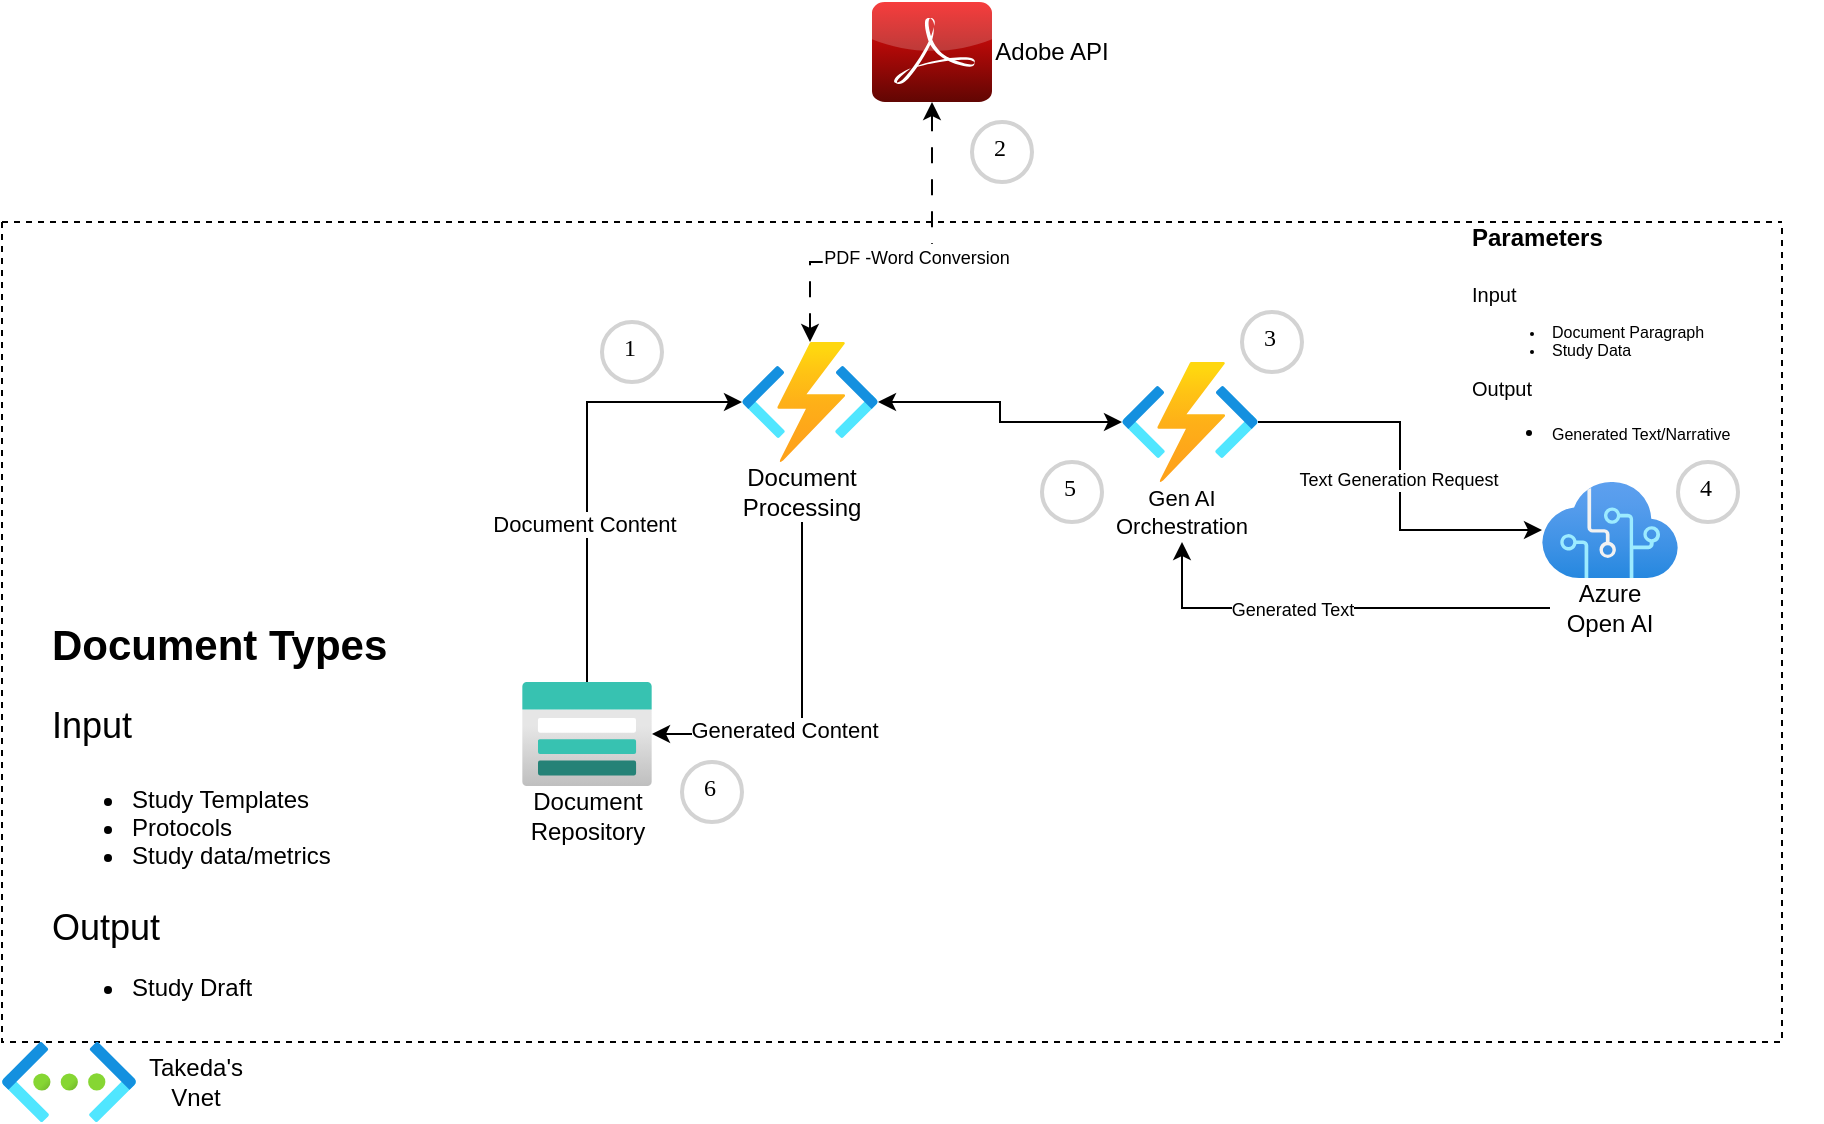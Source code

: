 <mxfile version="24.0.2" type="github" pages="2">
  <diagram name="DP6" id="vg8kRQ7VqG9REw9UbkT7">
    <mxGraphModel dx="1683" dy="926" grid="1" gridSize="10" guides="1" tooltips="1" connect="1" arrows="1" fold="1" page="1" pageScale="1" pageWidth="1100" pageHeight="850" math="0" shadow="0">
      <root>
        <mxCell id="0" />
        <mxCell id="1" parent="0" />
        <mxCell id="An5uoQsc5kw1Rvwus5Lk-8" value="" style="dashed=0;outlineConnect=0;html=1;align=center;labelPosition=center;verticalLabelPosition=bottom;verticalAlign=top;shape=mxgraph.webicons.adobe_pdf;fillColor=#F40C0C;gradientColor=#610603" vertex="1" parent="1">
          <mxGeometry x="485" y="30" width="60" height="50" as="geometry" />
        </mxCell>
        <mxCell id="An5uoQsc5kw1Rvwus5Lk-39" style="edgeStyle=orthogonalEdgeStyle;rounded=0;orthogonalLoop=1;jettySize=auto;html=1;dashed=1;dashPattern=8 8;startArrow=classic;startFill=1;" edge="1" parent="1" source="An5uoQsc5kw1Rvwus5Lk-1" target="An5uoQsc5kw1Rvwus5Lk-8">
          <mxGeometry relative="1" as="geometry">
            <Array as="points">
              <mxPoint x="454" y="160" />
              <mxPoint x="515" y="160" />
            </Array>
          </mxGeometry>
        </mxCell>
        <mxCell id="An5uoQsc5kw1Rvwus5Lk-43" value="&lt;font style=&quot;font-size: 9px;&quot;&gt;PDF -Word Conversion&lt;/font&gt;" style="edgeLabel;html=1;align=center;verticalAlign=middle;resizable=0;points=[];" vertex="1" connectable="0" parent="An5uoQsc5kw1Rvwus5Lk-39">
          <mxGeometry x="0.029" y="3" relative="1" as="geometry">
            <mxPoint as="offset" />
          </mxGeometry>
        </mxCell>
        <mxCell id="An5uoQsc5kw1Rvwus5Lk-40" value="Adobe API" style="text;strokeColor=none;align=center;fillColor=none;html=1;verticalAlign=middle;whiteSpace=wrap;rounded=0;" vertex="1" parent="1">
          <mxGeometry x="545" y="40" width="60" height="30" as="geometry" />
        </mxCell>
        <mxCell id="An5uoQsc5kw1Rvwus5Lk-42" value="" style="group" vertex="1" connectable="0" parent="1">
          <mxGeometry x="50" y="140" width="910" height="450" as="geometry" />
        </mxCell>
        <mxCell id="An5uoQsc5kw1Rvwus5Lk-9" value="" style="swimlane;startSize=0;dashed=1;movable=1;resizable=1;rotatable=1;deletable=1;editable=1;locked=0;connectable=1;" vertex="1" parent="An5uoQsc5kw1Rvwus5Lk-42">
          <mxGeometry width="890" height="410" as="geometry" />
        </mxCell>
        <mxCell id="An5uoQsc5kw1Rvwus5Lk-13" style="edgeStyle=orthogonalEdgeStyle;rounded=0;orthogonalLoop=1;jettySize=auto;html=1;startArrow=classic;startFill=1;endArrow=none;endFill=0;" edge="1" parent="An5uoQsc5kw1Rvwus5Lk-9" source="An5uoQsc5kw1Rvwus5Lk-1" target="An5uoQsc5kw1Rvwus5Lk-2">
          <mxGeometry relative="1" as="geometry" />
        </mxCell>
        <mxCell id="An5uoQsc5kw1Rvwus5Lk-25" value="Document Content" style="edgeLabel;html=1;align=center;verticalAlign=middle;resizable=0;points=[];" vertex="1" connectable="0" parent="An5uoQsc5kw1Rvwus5Lk-13">
          <mxGeometry x="0.27" y="-2" relative="1" as="geometry">
            <mxPoint as="offset" />
          </mxGeometry>
        </mxCell>
        <mxCell id="An5uoQsc5kw1Rvwus5Lk-19" style="edgeStyle=orthogonalEdgeStyle;rounded=0;orthogonalLoop=1;jettySize=auto;html=1;startArrow=none;startFill=0;" edge="1" parent="An5uoQsc5kw1Rvwus5Lk-9" source="An5uoQsc5kw1Rvwus5Lk-11" target="An5uoQsc5kw1Rvwus5Lk-3">
          <mxGeometry relative="1" as="geometry" />
        </mxCell>
        <mxCell id="An5uoQsc5kw1Rvwus5Lk-30" value="Text Generation Request" style="edgeLabel;html=1;align=center;verticalAlign=middle;resizable=0;points=[];fontSize=9;" vertex="1" connectable="0" parent="An5uoQsc5kw1Rvwus5Lk-19">
          <mxGeometry x="0.018" y="-1" relative="1" as="geometry">
            <mxPoint as="offset" />
          </mxGeometry>
        </mxCell>
        <mxCell id="An5uoQsc5kw1Rvwus5Lk-11" value="" style="image;aspect=fixed;html=1;points=[];align=center;fontSize=12;image=img/lib/azure2/compute/Function_Apps.svg;" vertex="1" parent="An5uoQsc5kw1Rvwus5Lk-9">
          <mxGeometry x="560" y="70" width="68" height="60" as="geometry" />
        </mxCell>
        <mxCell id="An5uoQsc5kw1Rvwus5Lk-16" value="&lt;h1&gt;&lt;font style=&quot;font-size: 21px;&quot;&gt;Document Types&lt;/font&gt;&lt;/h1&gt;&lt;h1 style=&quot;font-size: 18px;&quot;&gt;&lt;font style=&quot;font-weight: normal; font-size: 18px;&quot;&gt;Input&lt;/font&gt;&lt;/h1&gt;&lt;div style=&quot;font-size: 18px;&quot;&gt;&lt;font style=&quot;font-size: 18px;&quot;&gt;&lt;ul style=&quot;&quot;&gt;&lt;li style=&quot;font-size: 12px;&quot;&gt;Study Templates&lt;/li&gt;&lt;li style=&quot;font-size: 12px;&quot;&gt;Protocols&lt;/li&gt;&lt;li style=&quot;font-size: 12px;&quot;&gt;Study data/metrics&lt;/li&gt;&lt;/ul&gt;&lt;/font&gt;&lt;/div&gt;&lt;div&gt;&lt;font style=&quot;&quot;&gt;&lt;font style=&quot;font-size: 18px;&quot;&gt;Output&lt;/font&gt;&lt;br&gt;&lt;/font&gt;&lt;/div&gt;&lt;ul style=&quot;&quot;&gt;&lt;li&gt;&lt;span style=&quot;background-color: initial;&quot;&gt;Study Draft&lt;/span&gt;&lt;br&gt;&lt;/li&gt;&lt;/ul&gt;" style="text;html=1;spacing=5;spacingTop=-20;whiteSpace=wrap;overflow=hidden;rounded=0;" vertex="1" parent="An5uoQsc5kw1Rvwus5Lk-9">
          <mxGeometry x="20" y="190.75" width="210" height="219.25" as="geometry" />
        </mxCell>
        <mxCell id="An5uoQsc5kw1Rvwus5Lk-17" value="" style="group" vertex="1" connectable="0" parent="An5uoQsc5kw1Rvwus5Lk-9">
          <mxGeometry x="260" y="230" width="65" height="82" as="geometry" />
        </mxCell>
        <mxCell id="An5uoQsc5kw1Rvwus5Lk-2" value="" style="image;aspect=fixed;html=1;points=[];align=center;fontSize=12;image=img/lib/azure2/storage/Storage_Accounts.svg;" vertex="1" parent="An5uoQsc5kw1Rvwus5Lk-17">
          <mxGeometry width="65" height="52" as="geometry" />
        </mxCell>
        <mxCell id="An5uoQsc5kw1Rvwus5Lk-12" value="Document Repository" style="text;strokeColor=none;align=center;fillColor=none;html=1;verticalAlign=middle;whiteSpace=wrap;rounded=0;" vertex="1" parent="An5uoQsc5kw1Rvwus5Lk-17">
          <mxGeometry x="2.5" y="52" width="60" height="30" as="geometry" />
        </mxCell>
        <mxCell id="An5uoQsc5kw1Rvwus5Lk-22" value="" style="group;fontSize=11;" vertex="1" connectable="0" parent="An5uoQsc5kw1Rvwus5Lk-9">
          <mxGeometry x="770" y="130" width="68" height="78" as="geometry" />
        </mxCell>
        <mxCell id="An5uoQsc5kw1Rvwus5Lk-3" value="" style="image;aspect=fixed;html=1;points=[];align=center;fontSize=12;image=img/lib/azure2/ai_machine_learning/Cognitive_Services.svg;" vertex="1" parent="An5uoQsc5kw1Rvwus5Lk-22">
          <mxGeometry width="68" height="48" as="geometry" />
        </mxCell>
        <mxCell id="An5uoQsc5kw1Rvwus5Lk-20" value="Azure Open AI" style="text;strokeColor=none;align=center;fillColor=none;html=1;verticalAlign=middle;whiteSpace=wrap;rounded=0;" vertex="1" parent="An5uoQsc5kw1Rvwus5Lk-22">
          <mxGeometry x="4" y="48" width="60" height="30" as="geometry" />
        </mxCell>
        <mxCell id="An5uoQsc5kw1Rvwus5Lk-23" value="" style="group;fontSize=11;" vertex="1" connectable="0" parent="An5uoQsc5kw1Rvwus5Lk-9">
          <mxGeometry x="370" y="60" width="68" height="90" as="geometry" />
        </mxCell>
        <mxCell id="An5uoQsc5kw1Rvwus5Lk-1" value="" style="image;aspect=fixed;html=1;points=[];align=center;fontSize=12;image=img/lib/azure2/compute/Function_Apps.svg;" vertex="1" parent="An5uoQsc5kw1Rvwus5Lk-23">
          <mxGeometry width="68" height="60" as="geometry" />
        </mxCell>
        <mxCell id="An5uoQsc5kw1Rvwus5Lk-18" value="Document Processing" style="text;strokeColor=none;align=center;fillColor=none;html=1;verticalAlign=middle;whiteSpace=wrap;rounded=0;" vertex="1" parent="An5uoQsc5kw1Rvwus5Lk-23">
          <mxGeometry y="60" width="60" height="30" as="geometry" />
        </mxCell>
        <mxCell id="An5uoQsc5kw1Rvwus5Lk-24" value="Gen AI Orchestration" style="text;strokeColor=none;align=center;fillColor=none;html=1;verticalAlign=middle;whiteSpace=wrap;rounded=0;fontSize=11;" vertex="1" parent="An5uoQsc5kw1Rvwus5Lk-9">
          <mxGeometry x="560" y="130" width="60" height="30" as="geometry" />
        </mxCell>
        <mxCell id="An5uoQsc5kw1Rvwus5Lk-31" style="edgeStyle=orthogonalEdgeStyle;rounded=0;orthogonalLoop=1;jettySize=auto;html=1;" edge="1" parent="An5uoQsc5kw1Rvwus5Lk-9" source="An5uoQsc5kw1Rvwus5Lk-20" target="An5uoQsc5kw1Rvwus5Lk-24">
          <mxGeometry relative="1" as="geometry" />
        </mxCell>
        <mxCell id="An5uoQsc5kw1Rvwus5Lk-32" value="&lt;font style=&quot;font-size: 9px;&quot;&gt;Generated Text&lt;/font&gt;" style="edgeLabel;html=1;align=center;verticalAlign=middle;resizable=0;points=[];" vertex="1" connectable="0" parent="An5uoQsc5kw1Rvwus5Lk-31">
          <mxGeometry x="0.193" relative="1" as="geometry">
            <mxPoint as="offset" />
          </mxGeometry>
        </mxCell>
        <mxCell id="An5uoQsc5kw1Rvwus5Lk-35" style="edgeStyle=orthogonalEdgeStyle;rounded=0;orthogonalLoop=1;jettySize=auto;html=1;startArrow=none;startFill=0;endArrow=classic;endFill=1;" edge="1" parent="An5uoQsc5kw1Rvwus5Lk-9" target="An5uoQsc5kw1Rvwus5Lk-2">
          <mxGeometry relative="1" as="geometry">
            <mxPoint x="400" y="150" as="sourcePoint" />
            <mxPoint x="303" y="240" as="targetPoint" />
            <Array as="points">
              <mxPoint x="400" y="256" />
            </Array>
          </mxGeometry>
        </mxCell>
        <mxCell id="An5uoQsc5kw1Rvwus5Lk-36" value="Generated Content" style="edgeLabel;html=1;align=center;verticalAlign=middle;resizable=0;points=[];" vertex="1" connectable="0" parent="An5uoQsc5kw1Rvwus5Lk-35">
          <mxGeometry x="0.27" y="-2" relative="1" as="geometry">
            <mxPoint as="offset" />
          </mxGeometry>
        </mxCell>
        <mxCell id="An5uoQsc5kw1Rvwus5Lk-38" style="edgeStyle=orthogonalEdgeStyle;rounded=0;orthogonalLoop=1;jettySize=auto;html=1;startArrow=classic;startFill=1;" edge="1" parent="An5uoQsc5kw1Rvwus5Lk-9" source="An5uoQsc5kw1Rvwus5Lk-1" target="An5uoQsc5kw1Rvwus5Lk-11">
          <mxGeometry relative="1" as="geometry" />
        </mxCell>
        <mxCell id="An5uoQsc5kw1Rvwus5Lk-44" value="&lt;h1 style=&quot;&quot;&gt;&lt;font style=&quot;font-size: 12px;&quot;&gt;Parameters&lt;/font&gt;&lt;/h1&gt;&lt;h1 style=&quot;font-size: 10px;&quot;&gt;&lt;font style=&quot;font-weight: normal; font-size: 10px;&quot;&gt;Input&lt;/font&gt;&lt;/h1&gt;&lt;div style=&quot;font-size: 10px;&quot;&gt;&lt;font style=&quot;font-size: 8px;&quot;&gt;&lt;ul style=&quot;&quot;&gt;&lt;li style=&quot;&quot;&gt;Document Paragraph&lt;/li&gt;&lt;li style=&quot;&quot;&gt;Study Data&lt;/li&gt;&lt;/ul&gt;&lt;/font&gt;&lt;/div&gt;&lt;div style=&quot;font-size: 10px;&quot;&gt;&lt;font style=&quot;font-size: 10px;&quot;&gt;&lt;font style=&quot;font-size: 10px;&quot;&gt;Output&lt;/font&gt;&lt;br style=&quot;font-size: 10px;&quot;&gt;&lt;/font&gt;&lt;/div&gt;&lt;ul style=&quot;&quot;&gt;&lt;li style=&quot;&quot;&gt;&lt;span style=&quot;background-color: initial;&quot;&gt;&lt;font style=&quot;font-size: 8px;&quot;&gt;Generated Text/Narrative&lt;/font&gt;&lt;/span&gt;&lt;br style=&quot;font-size: 10px;&quot;&gt;&lt;/li&gt;&lt;/ul&gt;" style="text;html=1;spacing=5;spacingTop=-20;whiteSpace=wrap;overflow=hidden;rounded=0;fontSize=10;" vertex="1" parent="An5uoQsc5kw1Rvwus5Lk-9">
          <mxGeometry x="730" y="-10" width="150" height="140" as="geometry" />
        </mxCell>
        <mxCell id="An5uoQsc5kw1Rvwus5Lk-46" value="1" style="ellipse;whiteSpace=wrap;html=1;aspect=fixed;strokeWidth=2;fontFamily=Tahoma;spacingBottom=4;spacingRight=2;strokeColor=#d3d3d3;" vertex="1" parent="An5uoQsc5kw1Rvwus5Lk-9">
          <mxGeometry x="300" y="50" width="30" height="30" as="geometry" />
        </mxCell>
        <mxCell id="An5uoQsc5kw1Rvwus5Lk-48" value="3" style="ellipse;whiteSpace=wrap;html=1;aspect=fixed;strokeWidth=2;fontFamily=Tahoma;spacingBottom=4;spacingRight=2;strokeColor=#d3d3d3;" vertex="1" parent="An5uoQsc5kw1Rvwus5Lk-9">
          <mxGeometry x="620" y="45" width="30" height="30" as="geometry" />
        </mxCell>
        <mxCell id="An5uoQsc5kw1Rvwus5Lk-49" value="4" style="ellipse;whiteSpace=wrap;html=1;aspect=fixed;strokeWidth=2;fontFamily=Tahoma;spacingBottom=4;spacingRight=2;strokeColor=#d3d3d3;" vertex="1" parent="An5uoQsc5kw1Rvwus5Lk-9">
          <mxGeometry x="838" y="120" width="30" height="30" as="geometry" />
        </mxCell>
        <mxCell id="An5uoQsc5kw1Rvwus5Lk-51" value="5" style="ellipse;whiteSpace=wrap;html=1;aspect=fixed;strokeWidth=2;fontFamily=Tahoma;spacingBottom=4;spacingRight=2;strokeColor=#d3d3d3;" vertex="1" parent="An5uoQsc5kw1Rvwus5Lk-9">
          <mxGeometry x="520" y="120" width="30" height="30" as="geometry" />
        </mxCell>
        <mxCell id="An5uoQsc5kw1Rvwus5Lk-52" value="6" style="ellipse;whiteSpace=wrap;html=1;aspect=fixed;strokeWidth=2;fontFamily=Tahoma;spacingBottom=4;spacingRight=2;strokeColor=#d3d3d3;" vertex="1" parent="An5uoQsc5kw1Rvwus5Lk-9">
          <mxGeometry x="340" y="270" width="30" height="30" as="geometry" />
        </mxCell>
        <mxCell id="An5uoQsc5kw1Rvwus5Lk-41" value="" style="group" vertex="1" connectable="0" parent="An5uoQsc5kw1Rvwus5Lk-42">
          <mxGeometry y="410" width="127" height="40" as="geometry" />
        </mxCell>
        <mxCell id="An5uoQsc5kw1Rvwus5Lk-6" value="" style="image;aspect=fixed;html=1;points=[];align=center;fontSize=12;image=img/lib/azure2/networking/Virtual_Networks.svg;" vertex="1" parent="An5uoQsc5kw1Rvwus5Lk-41">
          <mxGeometry width="67" height="40" as="geometry" />
        </mxCell>
        <mxCell id="An5uoQsc5kw1Rvwus5Lk-10" value="Takeda&#39;s Vnet" style="text;strokeColor=none;align=center;fillColor=none;html=1;verticalAlign=middle;whiteSpace=wrap;rounded=0;" vertex="1" parent="An5uoQsc5kw1Rvwus5Lk-41">
          <mxGeometry x="67" y="5" width="60" height="30" as="geometry" />
        </mxCell>
        <mxCell id="An5uoQsc5kw1Rvwus5Lk-47" value="2" style="ellipse;whiteSpace=wrap;html=1;aspect=fixed;strokeWidth=2;fontFamily=Tahoma;spacingBottom=4;spacingRight=2;strokeColor=#d3d3d3;" vertex="1" parent="1">
          <mxGeometry x="535" y="90" width="30" height="30" as="geometry" />
        </mxCell>
      </root>
    </mxGraphModel>
  </diagram>
  <diagram id="Hx23GZ0tm0sFFiwT2rf0" name="Document Scanner">
    <mxGraphModel dx="1683" dy="926" grid="1" gridSize="10" guides="1" tooltips="1" connect="1" arrows="1" fold="1" page="1" pageScale="1" pageWidth="1100" pageHeight="850" math="0" shadow="0">
      <root>
        <mxCell id="0" />
        <mxCell id="1" parent="0" />
        <mxCell id="AqQcarBH8YpAqTYCaJ4k-1" value="" style="group" vertex="1" connectable="0" parent="1">
          <mxGeometry x="70" y="130" width="910" height="485" as="geometry" />
        </mxCell>
        <mxCell id="AqQcarBH8YpAqTYCaJ4k-45" value="" style="rounded=0;whiteSpace=wrap;html=1;dashed=1;" vertex="1" parent="AqQcarBH8YpAqTYCaJ4k-1">
          <mxGeometry x="120" y="-30" width="220" height="410" as="geometry" />
        </mxCell>
        <mxCell id="AqQcarBH8YpAqTYCaJ4k-2" value="" style="swimlane;startSize=0;dashed=1;movable=1;resizable=1;rotatable=1;deletable=1;editable=1;locked=0;connectable=1;" vertex="1" parent="AqQcarBH8YpAqTYCaJ4k-1">
          <mxGeometry x="420" y="-30" width="470" height="410" as="geometry" />
        </mxCell>
        <mxCell id="AqQcarBH8YpAqTYCaJ4k-12" value="" style="group;fontSize=11;" vertex="1" connectable="0" parent="AqQcarBH8YpAqTYCaJ4k-2">
          <mxGeometry x="260" y="110" width="68" height="78" as="geometry" />
        </mxCell>
        <mxCell id="AqQcarBH8YpAqTYCaJ4k-13" value="" style="image;aspect=fixed;html=1;points=[];align=center;fontSize=12;image=img/lib/azure2/ai_machine_learning/Cognitive_Services.svg;" vertex="1" parent="AqQcarBH8YpAqTYCaJ4k-12">
          <mxGeometry width="68" height="48" as="geometry" />
        </mxCell>
        <mxCell id="AqQcarBH8YpAqTYCaJ4k-14" value="Azure Open AI" style="text;strokeColor=none;align=center;fillColor=none;html=1;verticalAlign=middle;whiteSpace=wrap;rounded=0;" vertex="1" parent="AqQcarBH8YpAqTYCaJ4k-12">
          <mxGeometry x="4" y="48" width="60" height="30" as="geometry" />
        </mxCell>
        <mxCell id="AqQcarBH8YpAqTYCaJ4k-60" style="edgeStyle=orthogonalEdgeStyle;rounded=0;orthogonalLoop=1;jettySize=auto;html=1;" edge="1" parent="AqQcarBH8YpAqTYCaJ4k-2" source="m_dI1n1u2Y33JVtVrD-y-2" target="AqQcarBH8YpAqTYCaJ4k-13">
          <mxGeometry relative="1" as="geometry" />
        </mxCell>
        <mxCell id="AqQcarBH8YpAqTYCaJ4k-61" value="Extracted Text" style="edgeLabel;html=1;align=center;verticalAlign=middle;resizable=0;points=[];" vertex="1" connectable="0" parent="AqQcarBH8YpAqTYCaJ4k-60">
          <mxGeometry x="-0.019" y="-2" relative="1" as="geometry">
            <mxPoint as="offset" />
          </mxGeometry>
        </mxCell>
        <mxCell id="m_dI1n1u2Y33JVtVrD-y-2" value="" style="image;aspect=fixed;html=1;points=[];align=center;fontSize=12;image=img/lib/azure2/compute/Function_Apps.svg;" vertex="1" parent="AqQcarBH8YpAqTYCaJ4k-2">
          <mxGeometry x="70" y="70" width="68" height="60" as="geometry" />
        </mxCell>
        <mxCell id="AqQcarBH8YpAqTYCaJ4k-50" value="Document Handling" style="text;strokeColor=none;align=center;fillColor=none;html=1;verticalAlign=middle;whiteSpace=wrap;rounded=0;fontSize=10;" vertex="1" parent="AqQcarBH8YpAqTYCaJ4k-2">
          <mxGeometry x="40" y="120" width="120" height="30" as="geometry" />
        </mxCell>
        <mxCell id="AqQcarBH8YpAqTYCaJ4k-55" style="edgeStyle=orthogonalEdgeStyle;rounded=0;orthogonalLoop=1;jettySize=auto;html=1;" edge="1" parent="AqQcarBH8YpAqTYCaJ4k-2" source="AqQcarBH8YpAqTYCaJ4k-14" target="AqQcarBH8YpAqTYCaJ4k-50">
          <mxGeometry relative="1" as="geometry" />
        </mxCell>
        <mxCell id="AqQcarBH8YpAqTYCaJ4k-56" value="JSON Entities" style="edgeLabel;html=1;align=center;verticalAlign=middle;resizable=0;points=[];" vertex="1" connectable="0" parent="AqQcarBH8YpAqTYCaJ4k-55">
          <mxGeometry x="-0.207" y="1" relative="1" as="geometry">
            <mxPoint as="offset" />
          </mxGeometry>
        </mxCell>
        <mxCell id="AqQcarBH8YpAqTYCaJ4k-62" value="Azure Tenant" style="text;strokeColor=none;align=center;fillColor=none;html=1;verticalAlign=middle;whiteSpace=wrap;rounded=0;" vertex="1" parent="AqQcarBH8YpAqTYCaJ4k-2">
          <mxGeometry x="20" y="10" width="60" height="30" as="geometry" />
        </mxCell>
        <mxCell id="AqQcarBH8YpAqTYCaJ4k-30" value="" style="group" vertex="1" connectable="0" parent="AqQcarBH8YpAqTYCaJ4k-1">
          <mxGeometry x="420" y="390" width="127" height="40" as="geometry" />
        </mxCell>
        <mxCell id="AqQcarBH8YpAqTYCaJ4k-51" value="" style="group" vertex="1" connectable="0" parent="AqQcarBH8YpAqTYCaJ4k-30">
          <mxGeometry width="127" height="40" as="geometry" />
        </mxCell>
        <mxCell id="AqQcarBH8YpAqTYCaJ4k-31" value="" style="image;aspect=fixed;html=1;points=[];align=center;fontSize=12;image=img/lib/azure2/networking/Virtual_Networks.svg;" vertex="1" parent="AqQcarBH8YpAqTYCaJ4k-51">
          <mxGeometry width="67" height="40" as="geometry" />
        </mxCell>
        <mxCell id="AqQcarBH8YpAqTYCaJ4k-32" value="Takeda&#39;s Vnet" style="text;strokeColor=none;align=center;fillColor=none;html=1;verticalAlign=middle;whiteSpace=wrap;rounded=0;" vertex="1" parent="AqQcarBH8YpAqTYCaJ4k-51">
          <mxGeometry x="67" y="5" width="60" height="30" as="geometry" />
        </mxCell>
        <mxCell id="1UPsARBuKC74jStEsNua-1" value="" style="image;aspect=fixed;html=1;points=[];align=center;fontSize=12;image=img/lib/azure2/analytics/Power_Platform.svg;dashed=1;" vertex="1" parent="AqQcarBH8YpAqTYCaJ4k-1">
          <mxGeometry x="210" y="120" width="64.92" height="68" as="geometry" />
        </mxCell>
        <mxCell id="AqQcarBH8YpAqTYCaJ4k-5" style="edgeStyle=orthogonalEdgeStyle;rounded=0;orthogonalLoop=1;jettySize=auto;html=1;startArrow=none;startFill=0;" edge="1" parent="AqQcarBH8YpAqTYCaJ4k-1" source="1UPsARBuKC74jStEsNua-1" target="m_dI1n1u2Y33JVtVrD-y-2">
          <mxGeometry relative="1" as="geometry">
            <mxPoint x="1048" y="70" as="sourcePoint" />
            <mxPoint x="530" y="120" as="targetPoint" />
            <Array as="points">
              <mxPoint x="242" y="70" />
            </Array>
          </mxGeometry>
        </mxCell>
        <mxCell id="AqQcarBH8YpAqTYCaJ4k-49" value="Document Content" style="edgeLabel;html=1;align=center;verticalAlign=middle;resizable=0;points=[];" vertex="1" connectable="0" parent="AqQcarBH8YpAqTYCaJ4k-5">
          <mxGeometry x="0.314" y="-1" relative="1" as="geometry">
            <mxPoint as="offset" />
          </mxGeometry>
        </mxCell>
        <mxCell id="AqQcarBH8YpAqTYCaJ4k-35" value="" style="shape=image;html=1;verticalAlign=top;verticalLabelPosition=bottom;labelBackgroundColor=#ffffff;imageAspect=0;aspect=fixed;image=https://cdn4.iconfinder.com/data/icons/file-extension-names-vol-8/512/24-128.png" vertex="1" parent="AqQcarBH8YpAqTYCaJ4k-1">
          <mxGeometry x="190" y="193" width="30" height="30" as="geometry" />
        </mxCell>
        <mxCell id="AqQcarBH8YpAqTYCaJ4k-34" value="" style="sketch=0;pointerEvents=1;shadow=0;dashed=0;html=1;strokeColor=none;fillColor=#505050;labelPosition=center;verticalLabelPosition=bottom;verticalAlign=top;outlineConnect=0;align=center;shape=mxgraph.office.concepts.documents_shared;" vertex="1" parent="AqQcarBH8YpAqTYCaJ4k-1">
          <mxGeometry x="220" y="188" width="40" height="40" as="geometry" />
        </mxCell>
        <mxCell id="AqQcarBH8YpAqTYCaJ4k-8" value="&lt;h1&gt;&lt;font style=&quot;font-size: 21px;&quot;&gt;Document Types&lt;/font&gt;&lt;/h1&gt;&lt;h1 style=&quot;font-size: 18px;&quot;&gt;&lt;font style=&quot;font-weight: normal; font-size: 18px;&quot;&gt;Input&lt;/font&gt;&lt;/h1&gt;&lt;div style=&quot;font-size: 18px;&quot;&gt;&lt;font style=&quot;font-size: 18px;&quot;&gt;&lt;ul style=&quot;&quot;&gt;&lt;li style=&quot;font-size: 12px;&quot;&gt;Studies&lt;/li&gt;&lt;li style=&quot;font-size: 12px;&quot;&gt;Protocols&lt;/li&gt;&lt;/ul&gt;&lt;/font&gt;&lt;/div&gt;&lt;div&gt;&lt;font style=&quot;&quot;&gt;&lt;font style=&quot;font-size: 18px;&quot;&gt;Output&lt;/font&gt;&lt;br&gt;&lt;/font&gt;&lt;/div&gt;&lt;ul style=&quot;&quot;&gt;&lt;li&gt;&lt;span style=&quot;background-color: initial;&quot;&gt;Dataverse Records&lt;/span&gt;&lt;br&gt;&lt;/li&gt;&lt;/ul&gt;" style="text;html=1;spacing=5;spacingTop=-20;whiteSpace=wrap;overflow=hidden;rounded=0;" vertex="1" parent="AqQcarBH8YpAqTYCaJ4k-1">
          <mxGeometry x="-60" y="300" width="180" height="200" as="geometry" />
        </mxCell>
        <mxCell id="AqQcarBH8YpAqTYCaJ4k-47" value="Power Platform Tenant" style="text;strokeColor=none;align=center;fillColor=none;html=1;verticalAlign=middle;whiteSpace=wrap;rounded=0;" vertex="1" parent="AqQcarBH8YpAqTYCaJ4k-1">
          <mxGeometry x="130" y="-10" width="60" height="30" as="geometry" />
        </mxCell>
        <mxCell id="AqQcarBH8YpAqTYCaJ4k-57" style="edgeStyle=orthogonalEdgeStyle;rounded=0;orthogonalLoop=1;jettySize=auto;html=1;" edge="1" parent="AqQcarBH8YpAqTYCaJ4k-1" source="AqQcarBH8YpAqTYCaJ4k-50" target="1UPsARBuKC74jStEsNua-1">
          <mxGeometry relative="1" as="geometry" />
        </mxCell>
        <mxCell id="AqQcarBH8YpAqTYCaJ4k-58" value="Write Results to DV" style="edgeLabel;html=1;align=center;verticalAlign=middle;resizable=0;points=[];" vertex="1" connectable="0" parent="AqQcarBH8YpAqTYCaJ4k-57">
          <mxGeometry x="-0.005" relative="1" as="geometry">
            <mxPoint as="offset" />
          </mxGeometry>
        </mxCell>
      </root>
    </mxGraphModel>
  </diagram>
</mxfile>
